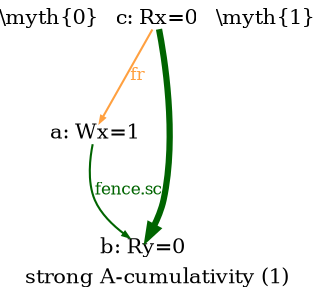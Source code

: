 digraph G {

splines=spline;

/* legend */
fontsize=10;
label="strong A-cumulativity (1)";


/* the unlocked events */
proc0_label_node [shape=none, fontsize=10, label="\\myth{0}", pos="1.000000,0.588000!", fixedsize=true, width=0.455000, height=0.091875]
eiid0 [label="a: Wx=1", shape="none", fontsize=10, pos="1.000000,0.367500!", fixedsize="true", height="0.138889", width="0.486111"];
eiid1 [label="b: Ry=0", shape="none", fontsize=10, pos="1.000000,0.000000!", fixedsize="true", height="0.138889", width="0.486111"];
proc1_label_node [shape=none, fontsize=10, label="\\myth{1}", pos="1.700000,0.588000!", fixedsize=true, width=0.455000, height=0.091875]
/*eiid2 [label="c: Wy=1", shape="none", fontsize=10, pos="1.700000,0.367500!", fixedsize="true", height="0.138889", width="0.486111"];*/
eiid3 [label="c: Rx=0", shape="none", fontsize=10, pos="1.700000,0.000000!", fixedsize="true", height="0.138889", width="0.486111"];

/* the intra_causality_data edges */


/* the intra_causality_control edges */

/* the poi edges */
/* the rfmap edges */


/* The viewed-before edges */
/*eiid1 -> eiid2 [label="fr", color="#ffa040", fontcolor="#ffa040", fontsize=8, arrowsize="0.300000"];*/
eiid3 -> eiid0 [label="fr", color="#ffa040", fontcolor="#ffa040", fontsize=8, arrowsize="0.300000"];
eiid0 -> eiid1 [label="fence.sc", color="darkgreen", fontcolor="darkgreen", fontsize=8, arrowsize="0.300000"];
/*eiid3 -> eiid2 [label="ff", color="darkgreen", fontcolor="darkgreen", fontsize=8, arrowsize="0.300000", dir="back"];*/
eiid3 -> eiid1 [label="", fontsize=8, penwidth="3", color="darkgreen", fontcolor="darkgreen", arrowsize="0.55"];
}
